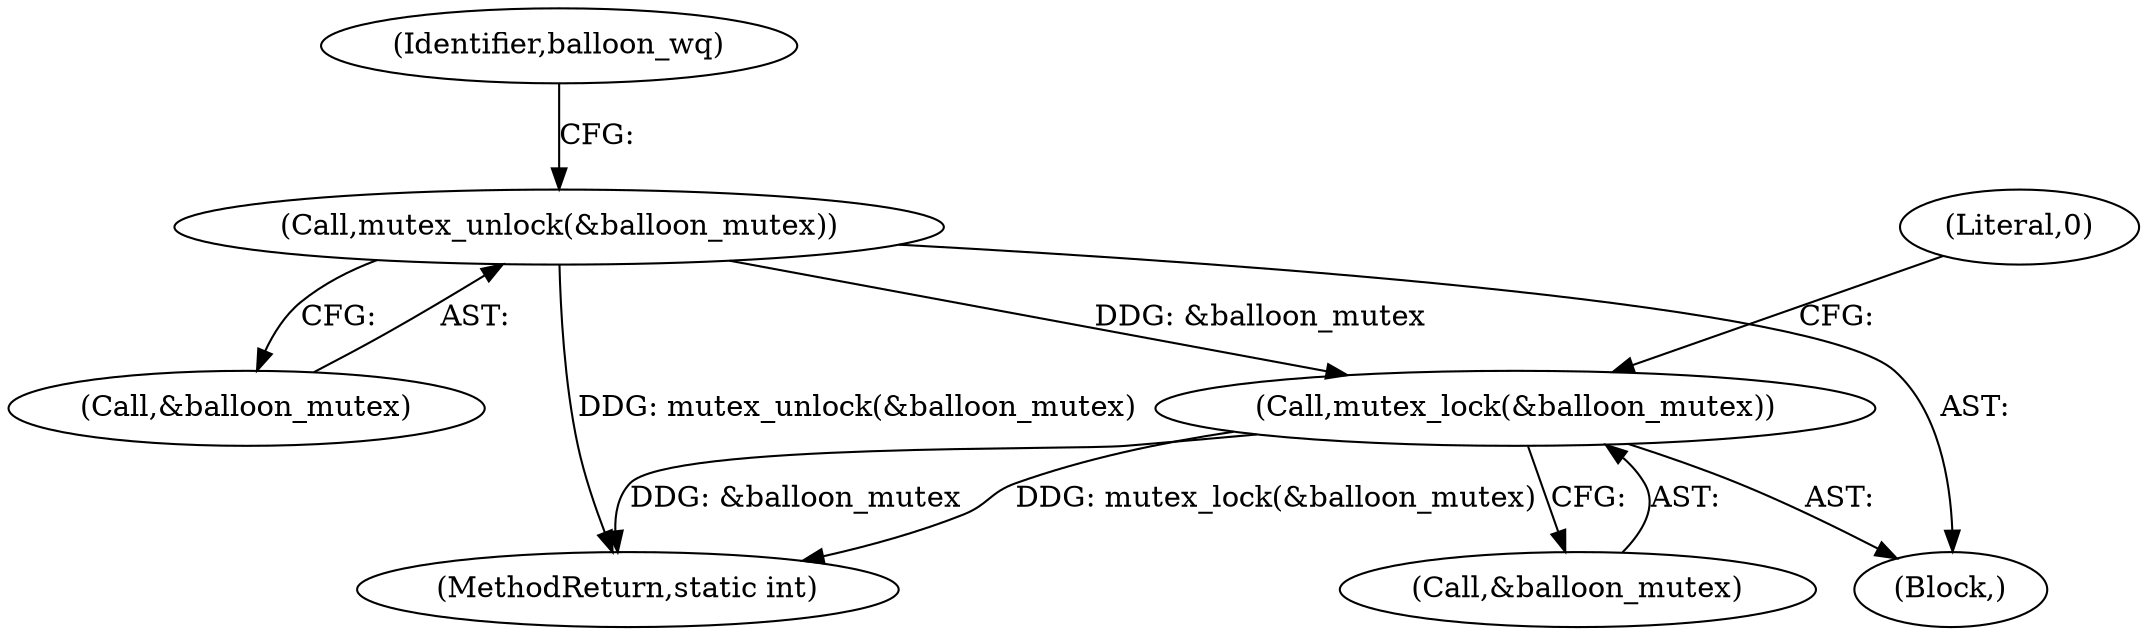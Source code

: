 digraph "0_linux_6ef36ab967c71690ebe7e5ef997a8be4da3bc844@API" {
"1000124" [label="(Call,mutex_lock(&balloon_mutex))"];
"1000115" [label="(Call,mutex_unlock(&balloon_mutex))"];
"1000116" [label="(Call,&balloon_mutex)"];
"1000150" [label="(MethodReturn,static int)"];
"1000115" [label="(Call,mutex_unlock(&balloon_mutex))"];
"1000128" [label="(Literal,0)"];
"1000119" [label="(Identifier,balloon_wq)"];
"1000125" [label="(Call,&balloon_mutex)"];
"1000124" [label="(Call,mutex_lock(&balloon_mutex))"];
"1000114" [label="(Block,)"];
"1000124" -> "1000114"  [label="AST: "];
"1000124" -> "1000125"  [label="CFG: "];
"1000125" -> "1000124"  [label="AST: "];
"1000128" -> "1000124"  [label="CFG: "];
"1000124" -> "1000150"  [label="DDG: &balloon_mutex"];
"1000124" -> "1000150"  [label="DDG: mutex_lock(&balloon_mutex)"];
"1000115" -> "1000124"  [label="DDG: &balloon_mutex"];
"1000115" -> "1000114"  [label="AST: "];
"1000115" -> "1000116"  [label="CFG: "];
"1000116" -> "1000115"  [label="AST: "];
"1000119" -> "1000115"  [label="CFG: "];
"1000115" -> "1000150"  [label="DDG: mutex_unlock(&balloon_mutex)"];
}
